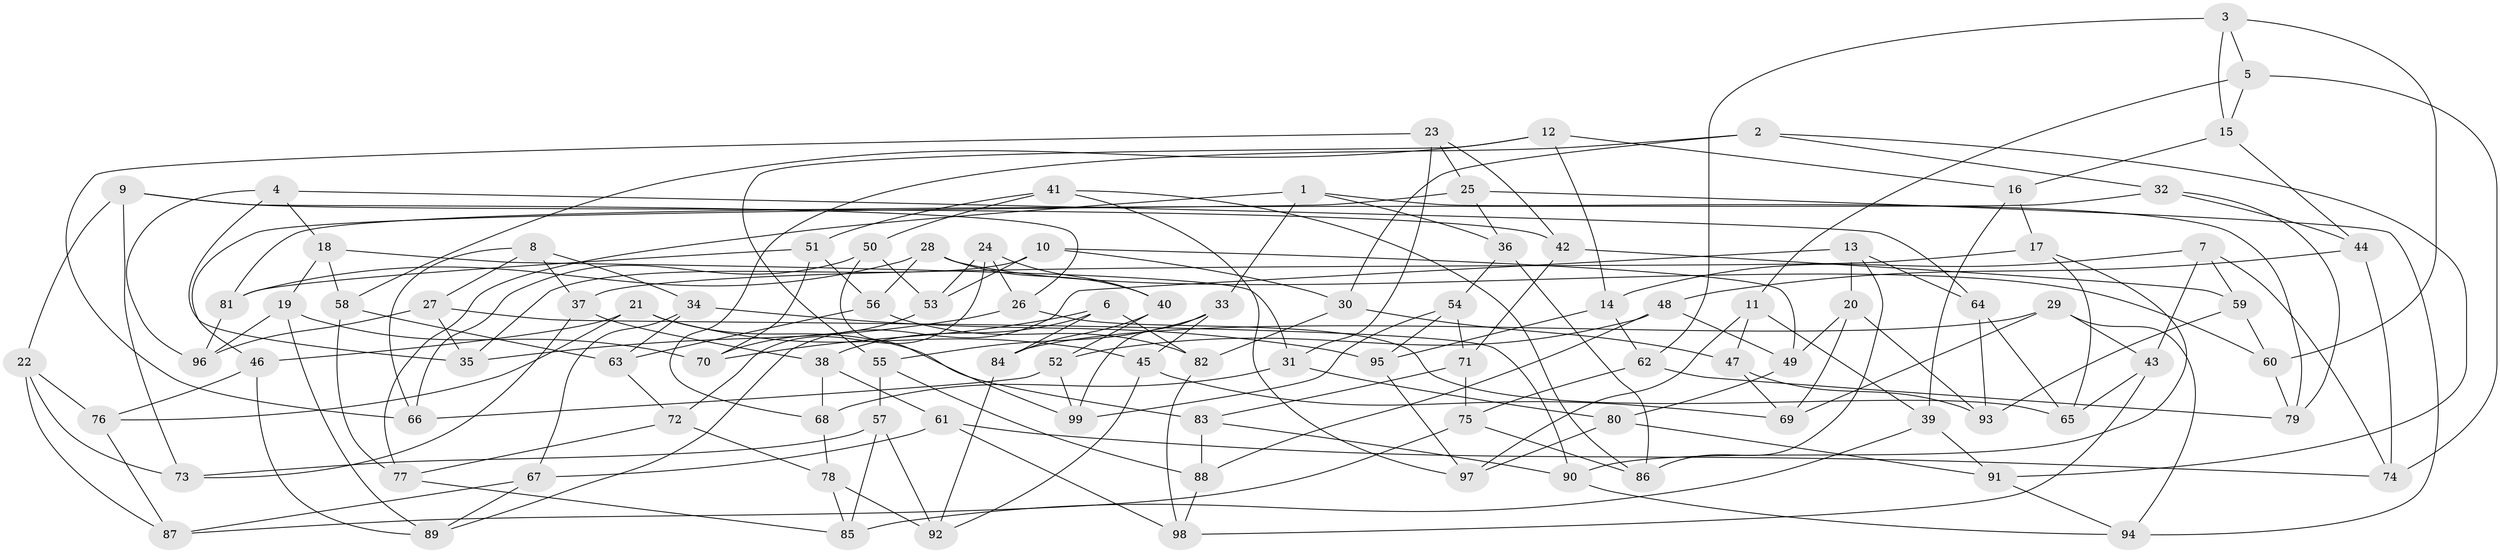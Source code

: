 // Generated by graph-tools (version 1.1) at 2025/11/02/27/25 16:11:43]
// undirected, 99 vertices, 198 edges
graph export_dot {
graph [start="1"]
  node [color=gray90,style=filled];
  1;
  2;
  3;
  4;
  5;
  6;
  7;
  8;
  9;
  10;
  11;
  12;
  13;
  14;
  15;
  16;
  17;
  18;
  19;
  20;
  21;
  22;
  23;
  24;
  25;
  26;
  27;
  28;
  29;
  30;
  31;
  32;
  33;
  34;
  35;
  36;
  37;
  38;
  39;
  40;
  41;
  42;
  43;
  44;
  45;
  46;
  47;
  48;
  49;
  50;
  51;
  52;
  53;
  54;
  55;
  56;
  57;
  58;
  59;
  60;
  61;
  62;
  63;
  64;
  65;
  66;
  67;
  68;
  69;
  70;
  71;
  72;
  73;
  74;
  75;
  76;
  77;
  78;
  79;
  80;
  81;
  82;
  83;
  84;
  85;
  86;
  87;
  88;
  89;
  90;
  91;
  92;
  93;
  94;
  95;
  96;
  97;
  98;
  99;
  1 -- 33;
  1 -- 77;
  1 -- 79;
  1 -- 36;
  2 -- 30;
  2 -- 91;
  2 -- 32;
  2 -- 68;
  3 -- 5;
  3 -- 15;
  3 -- 62;
  3 -- 60;
  4 -- 35;
  4 -- 96;
  4 -- 64;
  4 -- 18;
  5 -- 74;
  5 -- 11;
  5 -- 15;
  6 -- 70;
  6 -- 38;
  6 -- 82;
  6 -- 84;
  7 -- 74;
  7 -- 43;
  7 -- 14;
  7 -- 59;
  8 -- 27;
  8 -- 34;
  8 -- 37;
  8 -- 66;
  9 -- 42;
  9 -- 22;
  9 -- 26;
  9 -- 73;
  10 -- 35;
  10 -- 53;
  10 -- 49;
  10 -- 30;
  11 -- 97;
  11 -- 39;
  11 -- 47;
  12 -- 14;
  12 -- 16;
  12 -- 55;
  12 -- 58;
  13 -- 20;
  13 -- 89;
  13 -- 86;
  13 -- 64;
  14 -- 62;
  14 -- 95;
  15 -- 16;
  15 -- 44;
  16 -- 39;
  16 -- 17;
  17 -- 37;
  17 -- 90;
  17 -- 65;
  18 -- 58;
  18 -- 31;
  18 -- 19;
  19 -- 96;
  19 -- 89;
  19 -- 70;
  20 -- 93;
  20 -- 69;
  20 -- 49;
  21 -- 83;
  21 -- 45;
  21 -- 76;
  21 -- 46;
  22 -- 73;
  22 -- 76;
  22 -- 87;
  23 -- 42;
  23 -- 31;
  23 -- 25;
  23 -- 66;
  24 -- 26;
  24 -- 40;
  24 -- 53;
  24 -- 72;
  25 -- 94;
  25 -- 36;
  25 -- 46;
  26 -- 65;
  26 -- 35;
  27 -- 90;
  27 -- 35;
  27 -- 96;
  28 -- 40;
  28 -- 60;
  28 -- 56;
  28 -- 81;
  29 -- 94;
  29 -- 84;
  29 -- 69;
  29 -- 43;
  30 -- 47;
  30 -- 82;
  31 -- 80;
  31 -- 68;
  32 -- 44;
  32 -- 81;
  32 -- 79;
  33 -- 45;
  33 -- 55;
  33 -- 99;
  34 -- 67;
  34 -- 95;
  34 -- 63;
  36 -- 86;
  36 -- 54;
  37 -- 38;
  37 -- 73;
  38 -- 68;
  38 -- 61;
  39 -- 85;
  39 -- 91;
  40 -- 52;
  40 -- 84;
  41 -- 86;
  41 -- 97;
  41 -- 50;
  41 -- 51;
  42 -- 71;
  42 -- 59;
  43 -- 98;
  43 -- 65;
  44 -- 48;
  44 -- 74;
  45 -- 69;
  45 -- 92;
  46 -- 76;
  46 -- 89;
  47 -- 93;
  47 -- 69;
  48 -- 88;
  48 -- 49;
  48 -- 52;
  49 -- 80;
  50 -- 66;
  50 -- 99;
  50 -- 53;
  51 -- 70;
  51 -- 81;
  51 -- 56;
  52 -- 99;
  52 -- 66;
  53 -- 70;
  54 -- 71;
  54 -- 95;
  54 -- 99;
  55 -- 88;
  55 -- 57;
  56 -- 63;
  56 -- 82;
  57 -- 85;
  57 -- 73;
  57 -- 92;
  58 -- 77;
  58 -- 63;
  59 -- 93;
  59 -- 60;
  60 -- 79;
  61 -- 67;
  61 -- 98;
  61 -- 74;
  62 -- 75;
  62 -- 79;
  63 -- 72;
  64 -- 93;
  64 -- 65;
  67 -- 87;
  67 -- 89;
  68 -- 78;
  71 -- 83;
  71 -- 75;
  72 -- 77;
  72 -- 78;
  75 -- 87;
  75 -- 86;
  76 -- 87;
  77 -- 85;
  78 -- 85;
  78 -- 92;
  80 -- 91;
  80 -- 97;
  81 -- 96;
  82 -- 98;
  83 -- 88;
  83 -- 90;
  84 -- 92;
  88 -- 98;
  90 -- 94;
  91 -- 94;
  95 -- 97;
}
